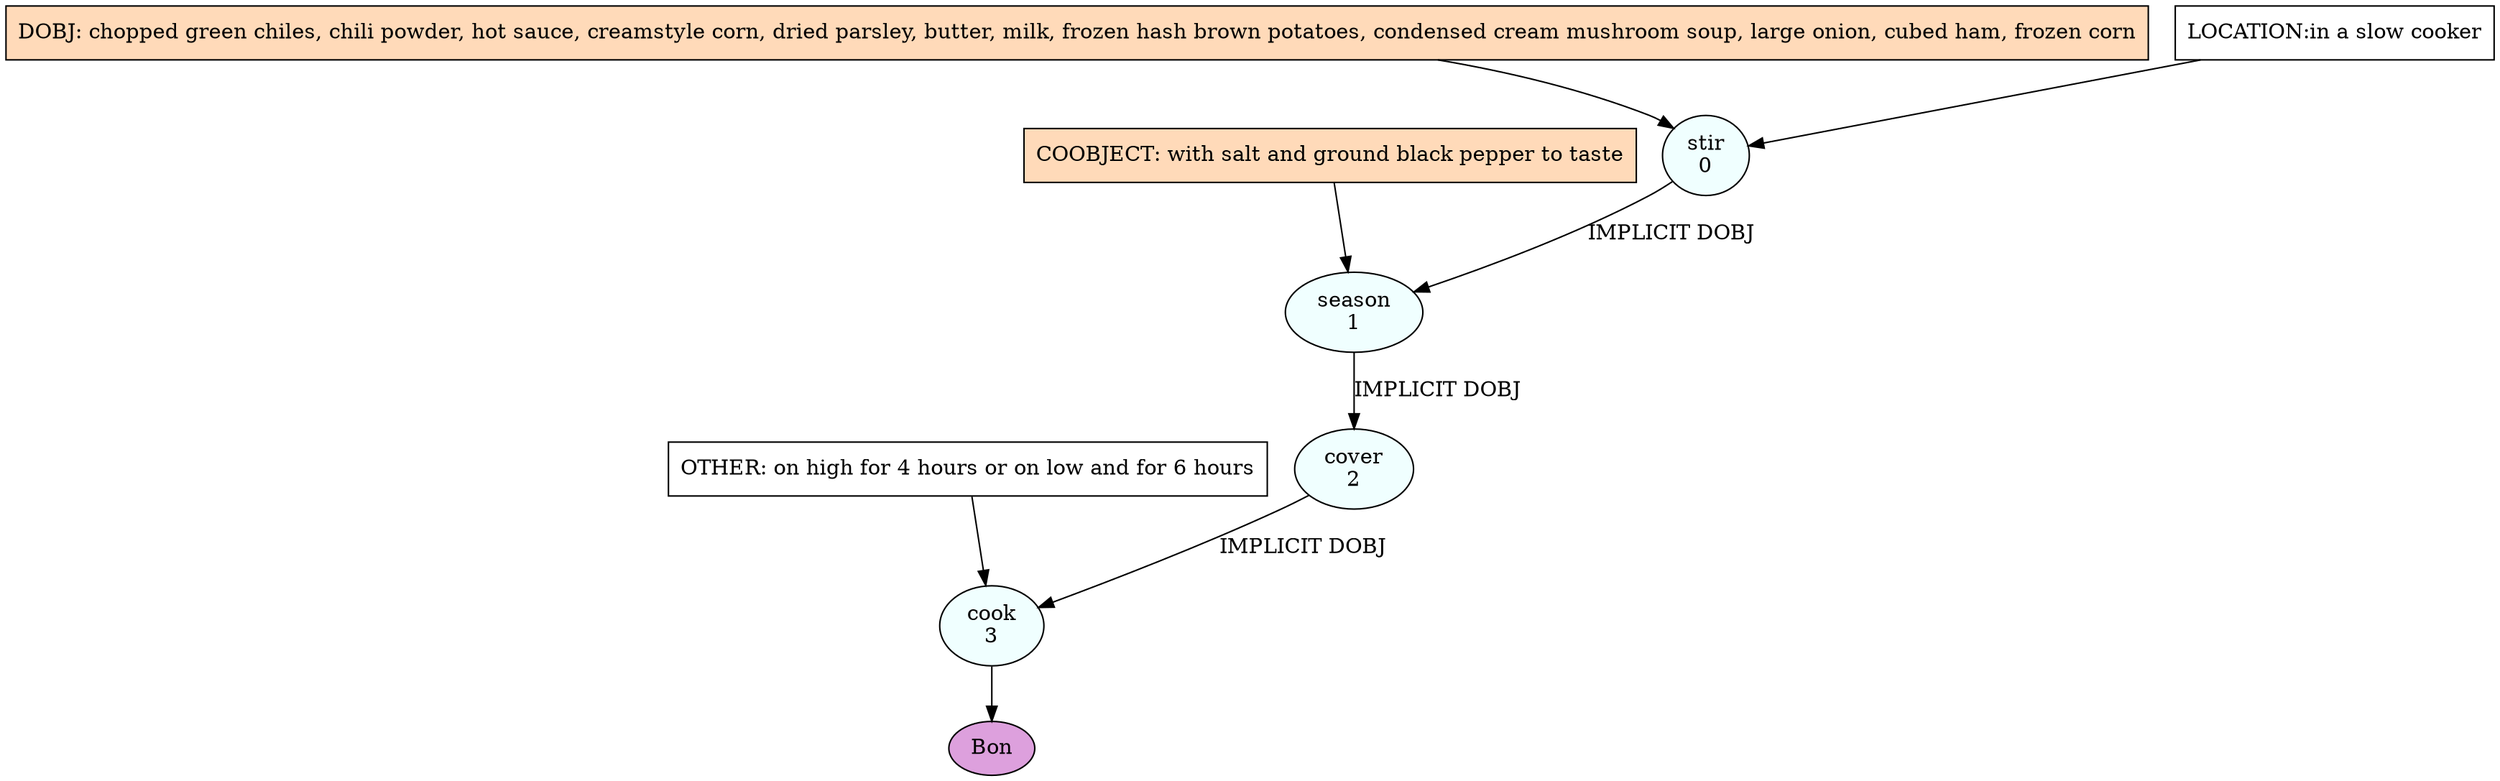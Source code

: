 digraph recipe {
E0[label="stir
0", shape=oval, style=filled, fillcolor=azure]
E1[label="season
1", shape=oval, style=filled, fillcolor=azure]
E2[label="cover
2", shape=oval, style=filled, fillcolor=azure]
E3[label="cook
3", shape=oval, style=filled, fillcolor=azure]
D0[label="DOBJ: chopped green chiles, chili powder, hot sauce, creamstyle corn, dried parsley, butter, milk, frozen hash brown potatoes, condensed cream mushroom soup, large onion, cubed ham, frozen corn", shape=box, style=filled, fillcolor=peachpuff]
D0 -> E0
P0_0[label="LOCATION:in a slow cooker", shape=box, style=filled, fillcolor=white]
P0_0 -> E0
E0 -> E1 [label="IMPLICIT DOBJ"]
P1_0_ing[label="COOBJECT: with salt and ground black pepper to taste", shape=box, style=filled, fillcolor=peachpuff]
P1_0_ing -> E1
E1 -> E2 [label="IMPLICIT DOBJ"]
E2 -> E3 [label="IMPLICIT DOBJ"]
O3_0_0[label="OTHER: on high for 4 hours or on low and for 6 hours", shape=box, style=filled, fillcolor=white]
O3_0_0 -> E3
EOR[label="Bon", shape=oval, style=filled, fillcolor=plum]
E3 -> EOR
}
